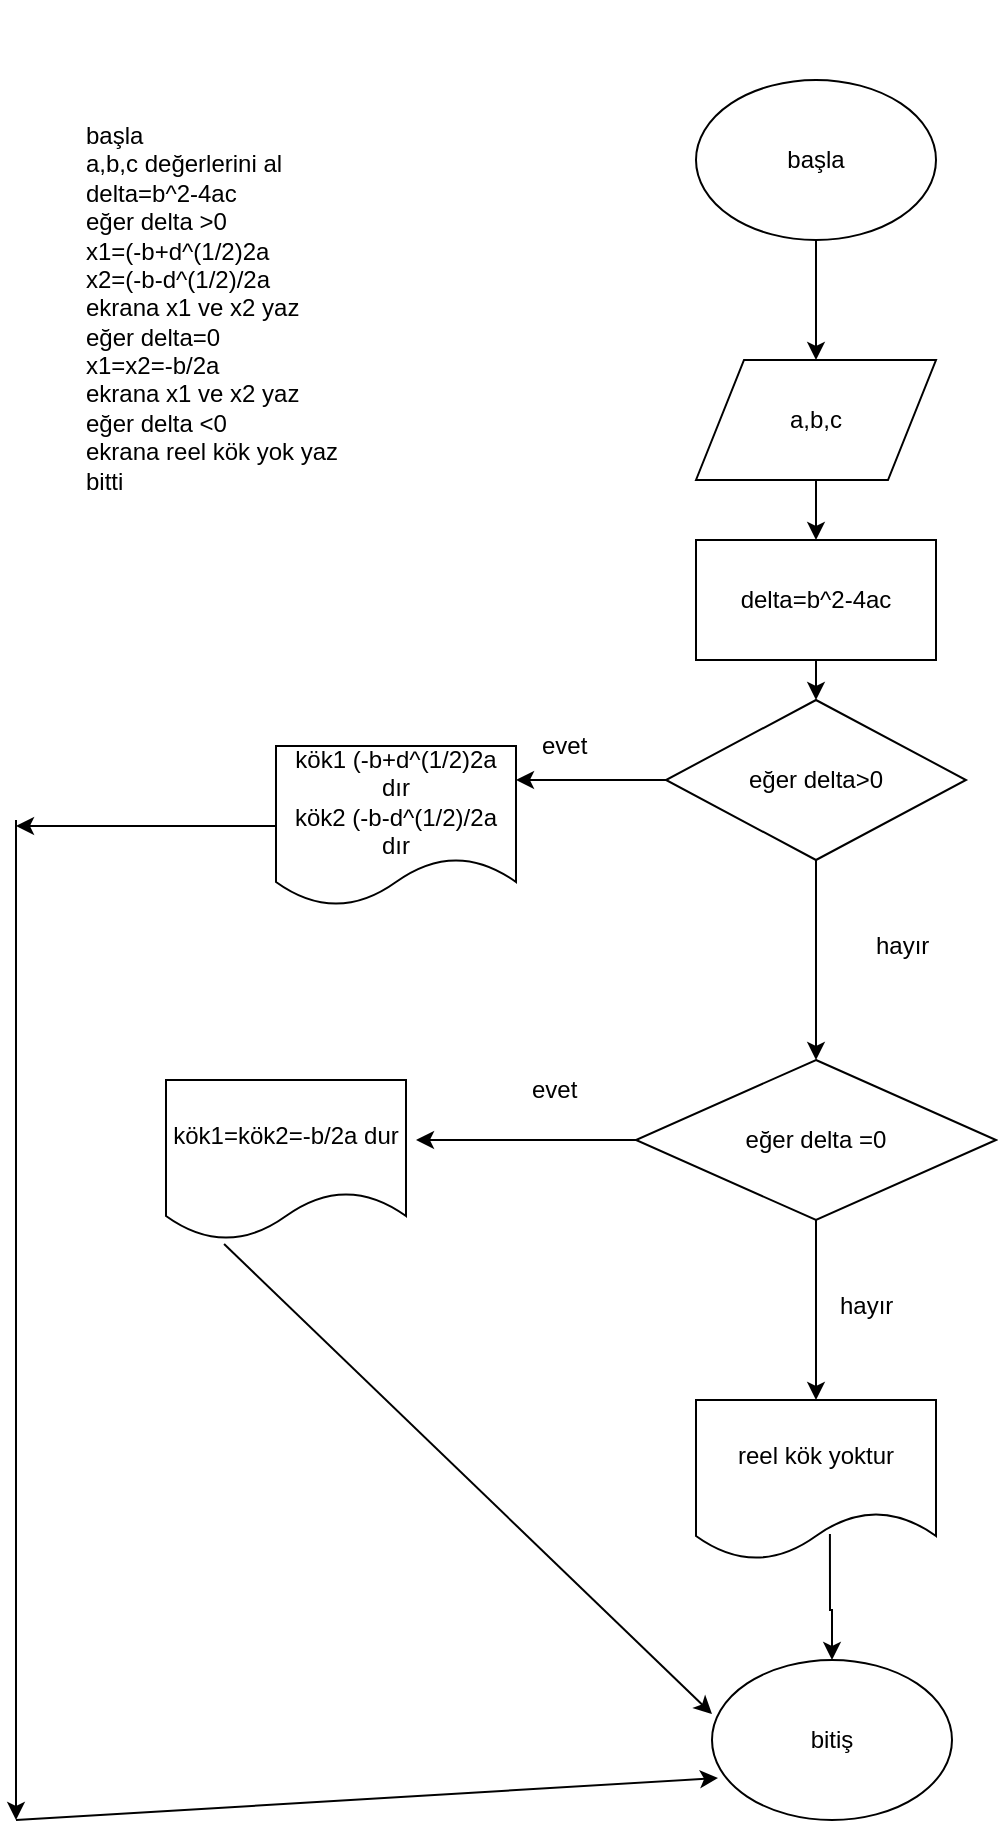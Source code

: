 <mxfile version="12.1.0" type="github" pages="1"><diagram id="H9ReRj4X43Eqfonp1tsU" name="Page-1"><mxGraphModel dx="1163" dy="624" grid="1" gridSize="10" guides="1" tooltips="1" connect="1" arrows="1" fold="1" page="1" pageScale="1" pageWidth="827" pageHeight="1169" math="0" shadow="0"><root><mxCell id="0"/><mxCell id="1" parent="0"/><mxCell id="HHvK3eLOpVuvsgdg1BUl-1" value="&lt;h1&gt;&lt;br&gt;&lt;/h1&gt;&lt;div&gt;başla&lt;/div&gt;&lt;div&gt;a,b,c değerlerini al&lt;/div&gt;&lt;div&gt;delta=b^2-4ac&lt;/div&gt;&lt;div&gt;eğer delta &amp;gt;0&lt;/div&gt;&lt;div&gt;x1=(-b+d^(1/2)2a&lt;/div&gt;&lt;div&gt;x2=(-b-d^(1/2)/2a&lt;/div&gt;&lt;div&gt;ekrana x1 ve x2 yaz&lt;/div&gt;&lt;div&gt;eğer delta=0&lt;/div&gt;&lt;div&gt;x1=x2=-b/2a&lt;/div&gt;&lt;div&gt;ekrana x1 ve x2 yaz&lt;/div&gt;&lt;div&gt;eğer delta &amp;lt;0&lt;/div&gt;&lt;div&gt;ekrana reel kök yok yaz&lt;/div&gt;&lt;div&gt;bitti&lt;/div&gt;&lt;div&gt;&lt;br&gt;&lt;/div&gt;&lt;div&gt;&lt;br&gt;&lt;/div&gt;" style="text;html=1;strokeColor=none;fillColor=none;spacing=5;spacingTop=-20;whiteSpace=wrap;overflow=hidden;rounded=0;" vertex="1" parent="1"><mxGeometry x="60" y="70" width="330" height="250" as="geometry"/></mxCell><mxCell id="HHvK3eLOpVuvsgdg1BUl-4" style="edgeStyle=orthogonalEdgeStyle;rounded=0;orthogonalLoop=1;jettySize=auto;html=1;exitX=0.5;exitY=1;exitDx=0;exitDy=0;" edge="1" parent="1" source="HHvK3eLOpVuvsgdg1BUl-2" target="HHvK3eLOpVuvsgdg1BUl-3"><mxGeometry relative="1" as="geometry"/></mxCell><mxCell id="HHvK3eLOpVuvsgdg1BUl-2" value="başla" style="ellipse;whiteSpace=wrap;html=1;" vertex="1" parent="1"><mxGeometry x="370" y="100" width="120" height="80" as="geometry"/></mxCell><mxCell id="HHvK3eLOpVuvsgdg1BUl-6" style="edgeStyle=orthogonalEdgeStyle;rounded=0;orthogonalLoop=1;jettySize=auto;html=1;exitX=0.5;exitY=1;exitDx=0;exitDy=0;" edge="1" parent="1" source="HHvK3eLOpVuvsgdg1BUl-3" target="HHvK3eLOpVuvsgdg1BUl-5"><mxGeometry relative="1" as="geometry"/></mxCell><mxCell id="HHvK3eLOpVuvsgdg1BUl-3" value="a,b,c" style="shape=parallelogram;perimeter=parallelogramPerimeter;whiteSpace=wrap;html=1;" vertex="1" parent="1"><mxGeometry x="370" y="240" width="120" height="60" as="geometry"/></mxCell><mxCell id="HHvK3eLOpVuvsgdg1BUl-8" style="edgeStyle=orthogonalEdgeStyle;rounded=0;orthogonalLoop=1;jettySize=auto;html=1;exitX=0.5;exitY=1;exitDx=0;exitDy=0;entryX=0.5;entryY=0;entryDx=0;entryDy=0;" edge="1" parent="1" source="HHvK3eLOpVuvsgdg1BUl-5" target="HHvK3eLOpVuvsgdg1BUl-7"><mxGeometry relative="1" as="geometry"/></mxCell><mxCell id="HHvK3eLOpVuvsgdg1BUl-5" value="delta=b^2-4ac" style="rounded=0;whiteSpace=wrap;html=1;" vertex="1" parent="1"><mxGeometry x="370" y="330" width="120" height="60" as="geometry"/></mxCell><mxCell id="HHvK3eLOpVuvsgdg1BUl-9" style="edgeStyle=orthogonalEdgeStyle;rounded=0;orthogonalLoop=1;jettySize=auto;html=1;exitX=0;exitY=0.5;exitDx=0;exitDy=0;" edge="1" parent="1" source="HHvK3eLOpVuvsgdg1BUl-7"><mxGeometry relative="1" as="geometry"><mxPoint x="280" y="450" as="targetPoint"/></mxGeometry></mxCell><mxCell id="HHvK3eLOpVuvsgdg1BUl-12" style="edgeStyle=orthogonalEdgeStyle;rounded=0;orthogonalLoop=1;jettySize=auto;html=1;exitX=0.5;exitY=1;exitDx=0;exitDy=0;" edge="1" parent="1" source="HHvK3eLOpVuvsgdg1BUl-7"><mxGeometry relative="1" as="geometry"><mxPoint x="430" y="590" as="targetPoint"/></mxGeometry></mxCell><mxCell id="HHvK3eLOpVuvsgdg1BUl-7" value="eğer delta&amp;gt;0" style="rhombus;whiteSpace=wrap;html=1;" vertex="1" parent="1"><mxGeometry x="355" y="410" width="150" height="80" as="geometry"/></mxCell><mxCell id="HHvK3eLOpVuvsgdg1BUl-10" value="evet" style="text;html=1;resizable=0;points=[];autosize=1;align=left;verticalAlign=top;spacingTop=-4;" vertex="1" parent="1"><mxGeometry x="291" y="423" width="40" height="20" as="geometry"/></mxCell><mxCell id="HHvK3eLOpVuvsgdg1BUl-22" style="edgeStyle=orthogonalEdgeStyle;rounded=0;orthogonalLoop=1;jettySize=auto;html=1;exitX=0;exitY=0.5;exitDx=0;exitDy=0;" edge="1" parent="1" source="HHvK3eLOpVuvsgdg1BUl-11"><mxGeometry relative="1" as="geometry"><mxPoint x="30" y="473" as="targetPoint"/></mxGeometry></mxCell><mxCell id="HHvK3eLOpVuvsgdg1BUl-11" value="kök1 (-b+d^(1/2)2a dır&lt;br&gt;kök2 (-b-d^(1/2)/2a dır" style="shape=document;whiteSpace=wrap;html=1;boundedLbl=1;" vertex="1" parent="1"><mxGeometry x="160" y="433" width="120" height="80" as="geometry"/></mxCell><mxCell id="HHvK3eLOpVuvsgdg1BUl-13" value="hayır" style="text;html=1;resizable=0;points=[];autosize=1;align=left;verticalAlign=top;spacingTop=-4;" vertex="1" parent="1"><mxGeometry x="458" y="523" width="40" height="20" as="geometry"/></mxCell><mxCell id="HHvK3eLOpVuvsgdg1BUl-15" style="edgeStyle=orthogonalEdgeStyle;rounded=0;orthogonalLoop=1;jettySize=auto;html=1;exitX=0;exitY=0.5;exitDx=0;exitDy=0;" edge="1" parent="1" source="HHvK3eLOpVuvsgdg1BUl-14"><mxGeometry relative="1" as="geometry"><mxPoint x="230" y="630" as="targetPoint"/></mxGeometry></mxCell><mxCell id="HHvK3eLOpVuvsgdg1BUl-18" style="edgeStyle=orthogonalEdgeStyle;rounded=0;orthogonalLoop=1;jettySize=auto;html=1;exitX=0.5;exitY=1;exitDx=0;exitDy=0;" edge="1" parent="1" source="HHvK3eLOpVuvsgdg1BUl-14"><mxGeometry relative="1" as="geometry"><mxPoint x="430" y="760" as="targetPoint"/></mxGeometry></mxCell><mxCell id="HHvK3eLOpVuvsgdg1BUl-14" value="eğer delta =0" style="rhombus;whiteSpace=wrap;html=1;" vertex="1" parent="1"><mxGeometry x="340" y="590" width="180" height="80" as="geometry"/></mxCell><mxCell id="HHvK3eLOpVuvsgdg1BUl-16" value="kök1=kök2=-b/2a dur" style="shape=document;whiteSpace=wrap;html=1;boundedLbl=1;" vertex="1" parent="1"><mxGeometry x="105" y="600" width="120" height="80" as="geometry"/></mxCell><mxCell id="HHvK3eLOpVuvsgdg1BUl-17" value="evet" style="text;html=1;resizable=0;points=[];autosize=1;align=left;verticalAlign=top;spacingTop=-4;" vertex="1" parent="1"><mxGeometry x="286" y="595" width="40" height="20" as="geometry"/></mxCell><mxCell id="HHvK3eLOpVuvsgdg1BUl-19" value="hayır" style="text;html=1;resizable=0;points=[];autosize=1;align=left;verticalAlign=top;spacingTop=-4;" vertex="1" parent="1"><mxGeometry x="440" y="703" width="40" height="20" as="geometry"/></mxCell><mxCell id="HHvK3eLOpVuvsgdg1BUl-26" style="edgeStyle=orthogonalEdgeStyle;rounded=0;orthogonalLoop=1;jettySize=auto;html=1;exitX=0.558;exitY=0.838;exitDx=0;exitDy=0;exitPerimeter=0;" edge="1" parent="1" source="HHvK3eLOpVuvsgdg1BUl-20" target="HHvK3eLOpVuvsgdg1BUl-21"><mxGeometry relative="1" as="geometry"/></mxCell><mxCell id="HHvK3eLOpVuvsgdg1BUl-20" value="reel kök yoktur" style="shape=document;whiteSpace=wrap;html=1;boundedLbl=1;" vertex="1" parent="1"><mxGeometry x="370" y="760" width="120" height="80" as="geometry"/></mxCell><mxCell id="HHvK3eLOpVuvsgdg1BUl-21" value="bitiş" style="ellipse;whiteSpace=wrap;html=1;" vertex="1" parent="1"><mxGeometry x="378" y="890" width="120" height="80" as="geometry"/></mxCell><mxCell id="HHvK3eLOpVuvsgdg1BUl-23" value="" style="endArrow=classic;html=1;" edge="1" parent="1"><mxGeometry width="50" height="50" relative="1" as="geometry"><mxPoint x="30" y="470" as="sourcePoint"/><mxPoint x="30" y="970" as="targetPoint"/></mxGeometry></mxCell><mxCell id="HHvK3eLOpVuvsgdg1BUl-24" value="" style="endArrow=classic;html=1;entryX=0.025;entryY=0.738;entryDx=0;entryDy=0;entryPerimeter=0;" edge="1" parent="1" target="HHvK3eLOpVuvsgdg1BUl-21"><mxGeometry width="50" height="50" relative="1" as="geometry"><mxPoint x="30" y="970" as="sourcePoint"/><mxPoint x="80" y="960" as="targetPoint"/></mxGeometry></mxCell><mxCell id="HHvK3eLOpVuvsgdg1BUl-25" value="" style="endArrow=classic;html=1;exitX=0.242;exitY=1.025;exitDx=0;exitDy=0;exitPerimeter=0;entryX=0;entryY=0.338;entryDx=0;entryDy=0;entryPerimeter=0;" edge="1" parent="1" source="HHvK3eLOpVuvsgdg1BUl-16" target="HHvK3eLOpVuvsgdg1BUl-21"><mxGeometry width="50" height="50" relative="1" as="geometry"><mxPoint x="120" y="790" as="sourcePoint"/><mxPoint x="170" y="740" as="targetPoint"/></mxGeometry></mxCell></root></mxGraphModel></diagram></mxfile>